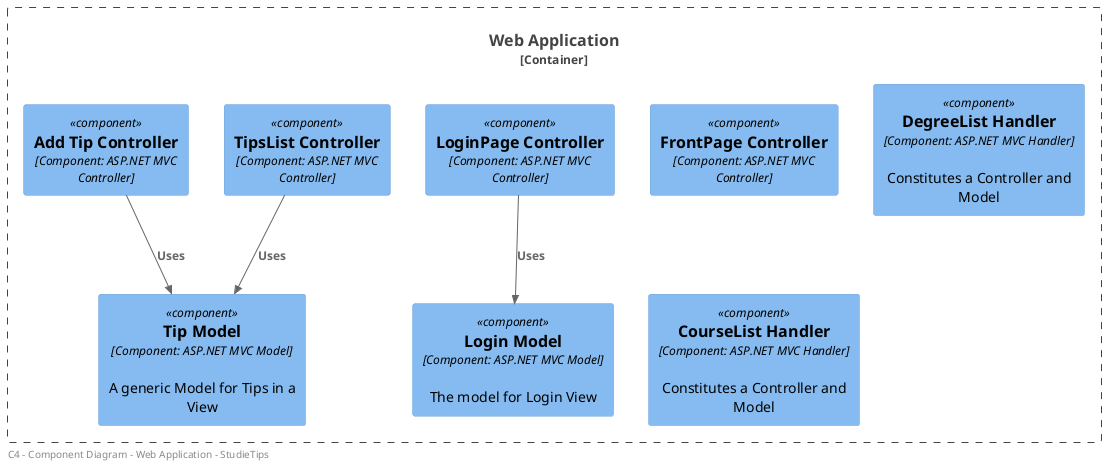 @startuml
!include <C4/C4_Container>
!include <C4/C4_Component>

left footer "   C4 - Component Diagram - Web Application - StudieTips"

Container_Boundary(webapp,"Web Application",""){
    
    Component(FrontPageController, "FrontPage Controller", "Component: ASP.NET MVC Controller")
    Component(LoginController, "LoginPage Controller", "Component: ASP.NET MVC Controller")
    Component(TipListController, "TipsList Controller", "Component: ASP.NET MVC Controller")
    Component(AddTipController, "Add Tip Controller", "Component: ASP.NET MVC Controller")
    Component(Handlers2, "DegreeList Handler", "Component: ASP.NET MVC Handler","Constitutes a Controller and Model")
    Component(Handlers3, "CourseList Handler", "Component: ASP.NET MVC Handler","Constitutes a Controller and Model")
    
    Component(LoginModel,"Login Model","Component: ASP.NET MVC Model","The model for Login View")
    Component(TipModel,"Tip Model", "Component: ASP.NET MVC Model","A generic Model for Tips in a View")
} 



Rel(LoginController,LoginModel,"Uses")
Rel(TipListController,TipModel,"Uses")
Rel(AddTipController,TipModel,"Uses")
@enduml
